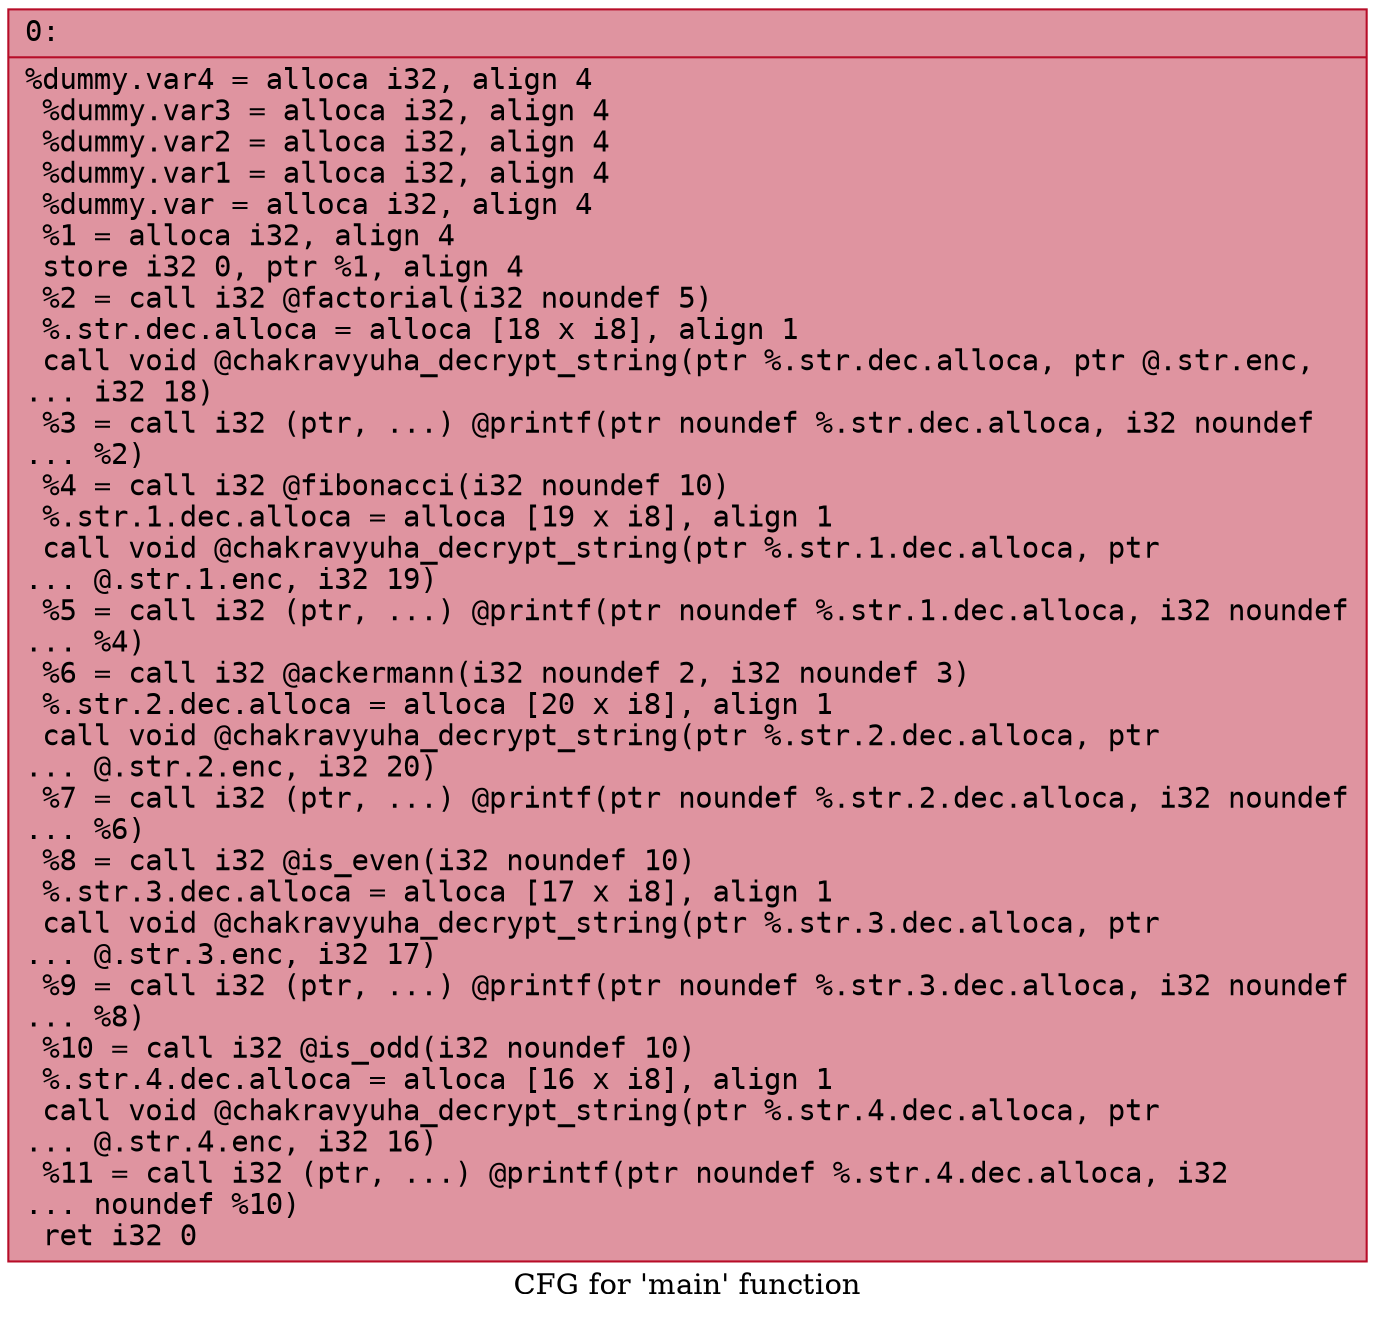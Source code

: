 digraph "CFG for 'main' function" {
	label="CFG for 'main' function";

	Node0x572b60437e30 [shape=record,color="#b70d28ff", style=filled, fillcolor="#b70d2870" fontname="Courier",label="{0:\l|  %dummy.var4 = alloca i32, align 4\l  %dummy.var3 = alloca i32, align 4\l  %dummy.var2 = alloca i32, align 4\l  %dummy.var1 = alloca i32, align 4\l  %dummy.var = alloca i32, align 4\l  %1 = alloca i32, align 4\l  store i32 0, ptr %1, align 4\l  %2 = call i32 @factorial(i32 noundef 5)\l  %.str.dec.alloca = alloca [18 x i8], align 1\l  call void @chakravyuha_decrypt_string(ptr %.str.dec.alloca, ptr @.str.enc,\l... i32 18)\l  %3 = call i32 (ptr, ...) @printf(ptr noundef %.str.dec.alloca, i32 noundef\l... %2)\l  %4 = call i32 @fibonacci(i32 noundef 10)\l  %.str.1.dec.alloca = alloca [19 x i8], align 1\l  call void @chakravyuha_decrypt_string(ptr %.str.1.dec.alloca, ptr\l... @.str.1.enc, i32 19)\l  %5 = call i32 (ptr, ...) @printf(ptr noundef %.str.1.dec.alloca, i32 noundef\l... %4)\l  %6 = call i32 @ackermann(i32 noundef 2, i32 noundef 3)\l  %.str.2.dec.alloca = alloca [20 x i8], align 1\l  call void @chakravyuha_decrypt_string(ptr %.str.2.dec.alloca, ptr\l... @.str.2.enc, i32 20)\l  %7 = call i32 (ptr, ...) @printf(ptr noundef %.str.2.dec.alloca, i32 noundef\l... %6)\l  %8 = call i32 @is_even(i32 noundef 10)\l  %.str.3.dec.alloca = alloca [17 x i8], align 1\l  call void @chakravyuha_decrypt_string(ptr %.str.3.dec.alloca, ptr\l... @.str.3.enc, i32 17)\l  %9 = call i32 (ptr, ...) @printf(ptr noundef %.str.3.dec.alloca, i32 noundef\l... %8)\l  %10 = call i32 @is_odd(i32 noundef 10)\l  %.str.4.dec.alloca = alloca [16 x i8], align 1\l  call void @chakravyuha_decrypt_string(ptr %.str.4.dec.alloca, ptr\l... @.str.4.enc, i32 16)\l  %11 = call i32 (ptr, ...) @printf(ptr noundef %.str.4.dec.alloca, i32\l... noundef %10)\l  ret i32 0\l}"];
}

